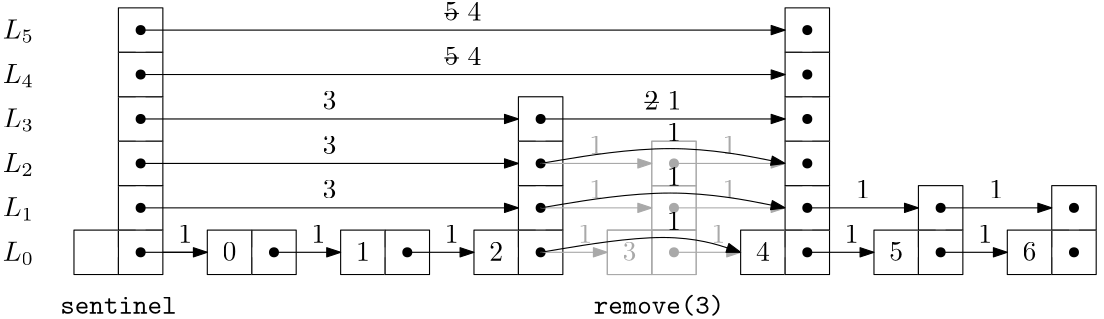 <?xml version="1.0"?>
<!DOCTYPE ipe SYSTEM "ipe.dtd">
<ipe version="70010" creator="Ipe 7.0.10">
<info created="D:20110228150616" modified="D:20110725140040"/>
<preamble>\usepackage{ulem}</preamble>
<ipestyle name="basic">
<symbol name="arrow/arc(spx)">
<path stroke="sym-stroke" fill="sym-stroke" pen="sym-pen">
0 0 m
-1 0.333 l
-1 -0.333 l
h
</path>
</symbol>
<symbol name="arrow/farc(spx)">
<path stroke="sym-stroke" fill="white" pen="sym-pen">
0 0 m
-1 0.333 l
-1 -0.333 l
h
</path>
</symbol>
<symbol name="mark/circle(sx)" transformations="translations">
<path fill="sym-stroke">
0.6 0 0 0.6 0 0 e
0.4 0 0 0.4 0 0 e
</path>
</symbol>
<symbol name="mark/disk(sx)" transformations="translations">
<path fill="sym-stroke">
0.6 0 0 0.6 0 0 e
</path>
</symbol>
<symbol name="mark/fdisk(sfx)" transformations="translations">
<group>
<path fill="sym-stroke" fillrule="eofill">
0.6 0 0 0.6 0 0 e
0.4 0 0 0.4 0 0 e
</path>
<path fill="sym-fill">
0.4 0 0 0.4 0 0 e
</path>
</group>
</symbol>
<symbol name="mark/box(sx)" transformations="translations">
<path fill="sym-stroke" fillrule="eofill">
-0.6 -0.6 m
0.6 -0.6 l
0.6 0.6 l
-0.6 0.6 l
h
-0.4 -0.4 m
0.4 -0.4 l
0.4 0.4 l
-0.4 0.4 l
h
</path>
</symbol>
<symbol name="mark/square(sx)" transformations="translations">
<path fill="sym-stroke">
-0.6 -0.6 m
0.6 -0.6 l
0.6 0.6 l
-0.6 0.6 l
h
</path>
</symbol>
<symbol name="mark/fsquare(sfx)" transformations="translations">
<group>
<path fill="sym-stroke" fillrule="eofill">
-0.6 -0.6 m
0.6 -0.6 l
0.6 0.6 l
-0.6 0.6 l
h
-0.4 -0.4 m
0.4 -0.4 l
0.4 0.4 l
-0.4 0.4 l
h
</path>
<path fill="sym-fill">
-0.4 -0.4 m
0.4 -0.4 l
0.4 0.4 l
-0.4 0.4 l
h
</path>
</group>
</symbol>
<symbol name="mark/cross(sx)" transformations="translations">
<group>
<path fill="sym-stroke">
-0.43 -0.57 m
0.57 0.43 l
0.43 0.57 l
-0.57 -0.43 l
h
</path>
<path fill="sym-stroke">
-0.43 0.57 m
0.57 -0.43 l
0.43 -0.57 l
-0.57 0.43 l
h
</path>
</group>
</symbol>
<symbol name="arrow/fnormal(spx)">
<path stroke="sym-stroke" fill="white" pen="sym-pen">
0 0 m
-1 0.333 l
-1 -0.333 l
h
</path>
</symbol>
<symbol name="arrow/pointed(spx)">
<path stroke="sym-stroke" fill="sym-stroke" pen="sym-pen">
0 0 m
-1 0.333 l
-0.8 0 l
-1 -0.333 l
h
</path>
</symbol>
<symbol name="arrow/fpointed(spx)">
<path stroke="sym-stroke" fill="white" pen="sym-pen">
0 0 m
-1 0.333 l
-0.8 0 l
-1 -0.333 l
h
</path>
</symbol>
<symbol name="arrow/linear(spx)">
<path stroke="sym-stroke" pen="sym-pen">
-1 0.333 m
0 0 l
-1 -0.333 l
</path>
</symbol>
<symbol name="arrow/fdouble(spx)">
<path stroke="sym-stroke" fill="white" pen="sym-pen">
0 0 m
-1 0.333 l
-1 -0.333 l
h
-1 0 m
-2 0.333 l
-2 -0.333 l
h
</path>
</symbol>
<symbol name="arrow/double(spx)">
<path stroke="sym-stroke" fill="sym-stroke" pen="sym-pen">
0 0 m
-1 0.333 l
-1 -0.333 l
h
-1 0 m
-2 0.333 l
-2 -0.333 l
h
</path>
</symbol>
<pen name="heavier" value="0.8"/>
<pen name="fat" value="1.2"/>
<pen name="ultrafat" value="2"/>
<symbolsize name="large" value="5"/>
<symbolsize name="small" value="2"/>
<symbolsize name="tiny" value="1.1"/>
<arrowsize name="large" value="10"/>
<arrowsize name="small" value="5"/>
<arrowsize name="tiny" value="3"/>
<color name="red" value="1 0 0"/>
<color name="green" value="0 1 0"/>
<color name="blue" value="0 0 1"/>
<color name="yellow" value="1 1 0"/>
<color name="orange" value="1 0.647 0"/>
<color name="gold" value="1 0.843 0"/>
<color name="purple" value="0.627 0.125 0.941"/>
<color name="gray" value="0.745"/>
<color name="brown" value="0.647 0.165 0.165"/>
<color name="navy" value="0 0 0.502"/>
<color name="pink" value="1 0.753 0.796"/>
<color name="seagreen" value="0.18 0.545 0.341"/>
<color name="turquoise" value="0.251 0.878 0.816"/>
<color name="violet" value="0.933 0.51 0.933"/>
<color name="darkblue" value="0 0 0.545"/>
<color name="darkcyan" value="0 0.545 0.545"/>
<color name="darkgray" value="0.663"/>
<color name="darkgreen" value="0 0.392 0"/>
<color name="darkmagenta" value="0.545 0 0.545"/>
<color name="darkorange" value="1 0.549 0"/>
<color name="darkred" value="0.545 0 0"/>
<color name="lightblue" value="0.678 0.847 0.902"/>
<color name="lightcyan" value="0.878 1 1"/>
<color name="lightgray" value="0.827"/>
<color name="lightgreen" value="0.565 0.933 0.565"/>
<color name="lightyellow" value="1 1 0.878"/>
<dashstyle name="dashed" value="[4] 0"/>
<dashstyle name="dotted" value="[1 3] 0"/>
<dashstyle name="dash dotted" value="[4 2 1 2] 0"/>
<dashstyle name="dash dot dotted" value="[4 2 1 2 1 2] 0"/>
<textsize name="large" value="\large"/>
<textsize name="small" value="\small"/>
<textsize name="tiny" value="\tiny"/>
<textsize name="Large" value="\Large"/>
<textsize name="LARGE" value="\LARGE"/>
<textsize name="huge" value="\huge"/>
<textsize name="Huge" value="\Huge"/>
<textsize name="footnote" value="\footnotesize"/>
<textstyle name="center" begin="\begin{center}" end="\end{center}"/>
<textstyle name="itemize" begin="\begin{itemize}" end="\end{itemize}"/>
<textstyle name="item" begin="\begin{itemize}\item{}" end="\end{itemize}"/>
<gridsize name="4 pts" value="4"/>
<gridsize name="8 pts (~3 mm)" value="8"/>
<gridsize name="16 pts (~6 mm)" value="16"/>
<gridsize name="32 pts (~12 mm)" value="32"/>
<gridsize name="10 pts (~3.5 mm)" value="10"/>
<gridsize name="20 pts (~7 mm)" value="20"/>
<gridsize name="14 pts (~5 mm)" value="14"/>
<gridsize name="28 pts (~10 mm)" value="28"/>
<gridsize name="56 pts (~20 mm)" value="56"/>
<anglesize name="90 deg" value="90"/>
<anglesize name="60 deg" value="60"/>
<anglesize name="45 deg" value="45"/>
<anglesize name="30 deg" value="30"/>
<anglesize name="22.5 deg" value="22.5"/>
<tiling name="falling" angle="-60" step="4" width="1"/>
<tiling name="rising" angle="30" step="4" width="1"/>
</ipestyle>
<page>
<layer name="alpha"/>
<view layers="alpha" active="alpha"/>
<text layer="alpha" matrix="1 0 0 1 30.0234 -61.802" transformations="translations" pos="105.977 306.738" stroke="black" type="label" halign="center" valign="baseline">0</text>
<group matrix="1 0 0 1 32 -64">
<path stroke="white">
96 320 m
96 304 l
112 304 l
112 320 l
h
</path>
<use matrix="1 0 0 1 -8 0" name="mark/disk(sx)" pos="112 320" size="normal" stroke="white"/>
<use matrix="1 0 0 1 0 8" name="mark/disk(sx)" pos="112 304" size="normal" stroke="white"/>
<use matrix="1 0 0 1 0 -8" name="mark/disk(sx)" pos="96 320" size="normal" stroke="white"/>
<use matrix="1 0 0 1 8 0" name="mark/disk(sx)" pos="96 304" size="normal" stroke="white"/>
<path stroke="black">
96 320 m
96 304 l
112 304 l
112 320 l
h
</path>
</group>
<group matrix="1 0 0 1 -32 -144">
<group matrix="1 0 0 1 80 0">
<group matrix="1 0 0 1 0 80">
<path stroke="white">
96 320 m
96 304 l
112 304 l
112 320 l
h
</path>
<use matrix="1 0 0 1 -8 0" name="mark/disk(sx)" pos="112 320" size="normal" stroke="white"/>
<use matrix="1 0 0 1 0 8" name="mark/disk(sx)" pos="112 304" size="normal" stroke="white"/>
<use matrix="1 0 0 1 0 -8" name="mark/disk(sx)" pos="96 320" size="normal" stroke="white"/>
<use matrix="1 0 0 1 8 0" name="mark/disk(sx)" pos="96 304" size="normal" stroke="white"/>
<path stroke="black">
96 320 m
96 304 l
112 304 l
112 320 l
h
</path>
</group>
<use matrix="1 0 0 1 8 0" name="mark/disk(sx)" pos="96 392" size="normal" stroke="black"/>
</group>
</group>
<text matrix="1 0 0 1 78.0234 -61.802" transformations="translations" pos="105.977 306.738" stroke="black" type="label" halign="center" valign="baseline">1</text>
<group matrix="1 0 0 1 80 -64">
<path stroke="white">
96 320 m
96 304 l
112 304 l
112 320 l
h
</path>
<use matrix="1 0 0 1 -8 0" name="mark/disk(sx)" pos="112 320" size="normal" stroke="white"/>
<use matrix="1 0 0 1 0 8" name="mark/disk(sx)" pos="112 304" size="normal" stroke="white"/>
<use matrix="1 0 0 1 0 -8" name="mark/disk(sx)" pos="96 320" size="normal" stroke="white"/>
<use matrix="1 0 0 1 8 0" name="mark/disk(sx)" pos="96 304" size="normal" stroke="white"/>
<path stroke="black">
96 320 m
96 304 l
112 304 l
112 320 l
h
</path>
</group>
<group matrix="1 0 0 1 16 -144">
<group matrix="1 0 0 1 80 0">
<group matrix="1 0 0 1 0 80">
<path stroke="white">
96 320 m
96 304 l
112 304 l
112 320 l
h
</path>
<use matrix="1 0 0 1 -8 0" name="mark/disk(sx)" pos="112 320" size="normal" stroke="white"/>
<use matrix="1 0 0 1 0 8" name="mark/disk(sx)" pos="112 304" size="normal" stroke="white"/>
<use matrix="1 0 0 1 0 -8" name="mark/disk(sx)" pos="96 320" size="normal" stroke="white"/>
<use matrix="1 0 0 1 8 0" name="mark/disk(sx)" pos="96 304" size="normal" stroke="white"/>
<path stroke="black">
96 320 m
96 304 l
112 304 l
112 320 l
h
</path>
</group>
<use matrix="1 0 0 1 8 0" name="mark/disk(sx)" pos="96 392" size="normal" stroke="black"/>
</group>
</group>
<text matrix="1 0 0 1 126.023 -61.802" transformations="translations" pos="105.977 306.738" stroke="black" type="label" halign="center" valign="baseline">2</text>
<group matrix="1 0 0 1 128 -64">
<path stroke="white">
96 320 m
96 304 l
112 304 l
112 320 l
h
</path>
<use matrix="1 0 0 1 -8 0" name="mark/disk(sx)" pos="112 320" size="normal" stroke="white"/>
<use matrix="1 0 0 1 0 8" name="mark/disk(sx)" pos="112 304" size="normal" stroke="white"/>
<use matrix="1 0 0 1 0 -8" name="mark/disk(sx)" pos="96 320" size="normal" stroke="white"/>
<use matrix="1 0 0 1 8 0" name="mark/disk(sx)" pos="96 304" size="normal" stroke="white"/>
<path stroke="black">
96 320 m
96 304 l
112 304 l
112 320 l
h
</path>
</group>
<group matrix="1 0 0 1 64 -144">
<group matrix="1 0 0 1 80 0">
<group matrix="1 0 0 1 0 80">
<path stroke="white">
96 320 m
96 304 l
112 304 l
112 320 l
h
</path>
<use matrix="1 0 0 1 -8 0" name="mark/disk(sx)" pos="112 320" size="normal" stroke="white"/>
<use matrix="1 0 0 1 0 8" name="mark/disk(sx)" pos="112 304" size="normal" stroke="white"/>
<use matrix="1 0 0 1 0 -8" name="mark/disk(sx)" pos="96 320" size="normal" stroke="white"/>
<use matrix="1 0 0 1 8 0" name="mark/disk(sx)" pos="96 304" size="normal" stroke="white"/>
<path stroke="black">
96 320 m
96 304 l
112 304 l
112 320 l
h
</path>
</group>
<use matrix="1 0 0 1 8 0" name="mark/disk(sx)" pos="96 392" size="normal" stroke="black"/>
</group>
</group>
<path matrix="1 0 0 1 -16 160" stroke="black" arrow="normal/small">
168 88 m
192 88 l
</path>
<path matrix="1 0 0 1 -16 160" stroke="black" arrow="normal/small">
216 88 m
240 88 l
</path>
<text matrix="1 0 0 1 222.023 -61.802" transformations="translations" pos="105.977 306.738" stroke="black" type="label" halign="center" valign="baseline">4</text>
<group matrix="1 0 0 1 224 -64">
<path stroke="white">
96 320 m
96 304 l
112 304 l
112 320 l
h
</path>
<use matrix="1 0 0 1 -8 0" name="mark/disk(sx)" pos="112 320" size="normal" stroke="white"/>
<use matrix="1 0 0 1 0 8" name="mark/disk(sx)" pos="112 304" size="normal" stroke="white"/>
<use matrix="1 0 0 1 0 -8" name="mark/disk(sx)" pos="96 320" size="normal" stroke="white"/>
<use matrix="1 0 0 1 8 0" name="mark/disk(sx)" pos="96 304" size="normal" stroke="white"/>
<path stroke="black">
96 320 m
96 304 l
112 304 l
112 320 l
h
</path>
</group>
<group matrix="1 0 0 1 160 -144">
<group matrix="1 0 0 1 80 0">
<group matrix="1 0 0 1 0 80">
<path stroke="white">
96 320 m
96 304 l
112 304 l
112 320 l
h
</path>
<use matrix="1 0 0 1 -8 0" name="mark/disk(sx)" pos="112 320" size="normal" stroke="white"/>
<use matrix="1 0 0 1 0 8" name="mark/disk(sx)" pos="112 304" size="normal" stroke="white"/>
<use matrix="1 0 0 1 0 -8" name="mark/disk(sx)" pos="96 320" size="normal" stroke="white"/>
<use matrix="1 0 0 1 8 0" name="mark/disk(sx)" pos="96 304" size="normal" stroke="white"/>
<path stroke="black">
96 320 m
96 304 l
112 304 l
112 320 l
h
</path>
</group>
<use matrix="1 0 0 1 8 0" name="mark/disk(sx)" pos="96 392" size="normal" stroke="black"/>
</group>
</group>
<path matrix="1 0 0 1 80 160" stroke="darkgray" arrow="normal/small">
216 88 m
240 88 l
</path>
<text matrix="1 0 0 1 270.023 -61.802" transformations="translations" pos="105.977 306.738" stroke="black" type="label" halign="center" valign="baseline">5</text>
<group matrix="1 0 0 1 272 -64">
<path stroke="white">
96 320 m
96 304 l
112 304 l
112 320 l
h
</path>
<use matrix="1 0 0 1 -8 0" name="mark/disk(sx)" pos="112 320" size="normal" stroke="white"/>
<use matrix="1 0 0 1 0 8" name="mark/disk(sx)" pos="112 304" size="normal" stroke="white"/>
<use matrix="1 0 0 1 0 -8" name="mark/disk(sx)" pos="96 320" size="normal" stroke="white"/>
<use matrix="1 0 0 1 8 0" name="mark/disk(sx)" pos="96 304" size="normal" stroke="white"/>
<path stroke="black">
96 320 m
96 304 l
112 304 l
112 320 l
h
</path>
</group>
<group matrix="1 0 0 1 208 -144">
<group matrix="1 0 0 1 80 0">
<group matrix="1 0 0 1 0 80">
<path stroke="white">
96 320 m
96 304 l
112 304 l
112 320 l
h
</path>
<use matrix="1 0 0 1 -8 0" name="mark/disk(sx)" pos="112 320" size="normal" stroke="white"/>
<use matrix="1 0 0 1 0 8" name="mark/disk(sx)" pos="112 304" size="normal" stroke="white"/>
<use matrix="1 0 0 1 0 -8" name="mark/disk(sx)" pos="96 320" size="normal" stroke="white"/>
<use matrix="1 0 0 1 8 0" name="mark/disk(sx)" pos="96 304" size="normal" stroke="white"/>
<path stroke="black">
96 320 m
96 304 l
112 304 l
112 320 l
h
</path>
</group>
<use matrix="1 0 0 1 8 0" name="mark/disk(sx)" pos="96 392" size="normal" stroke="black"/>
</group>
</group>
<path matrix="1 0 0 1 128 160" stroke="black" arrow="normal/small">
216 88 m
240 88 l
</path>
<text matrix="1 0 0 1 318.023 -61.802" transformations="translations" pos="105.977 306.738" stroke="black" type="label" halign="center" valign="baseline">6</text>
<group matrix="1 0 0 1 320 -64">
<path stroke="white">
96 320 m
96 304 l
112 304 l
112 320 l
h
</path>
<use matrix="1 0 0 1 -8 0" name="mark/disk(sx)" pos="112 320" size="normal" stroke="white"/>
<use matrix="1 0 0 1 0 8" name="mark/disk(sx)" pos="112 304" size="normal" stroke="white"/>
<use matrix="1 0 0 1 0 -8" name="mark/disk(sx)" pos="96 320" size="normal" stroke="white"/>
<use matrix="1 0 0 1 8 0" name="mark/disk(sx)" pos="96 304" size="normal" stroke="white"/>
<path stroke="black">
96 320 m
96 304 l
112 304 l
112 320 l
h
</path>
</group>
<group matrix="1 0 0 1 256 -144">
<group matrix="1 0 0 1 80 0">
<group matrix="1 0 0 1 0 80">
<path stroke="white">
96 320 m
96 304 l
112 304 l
112 320 l
h
</path>
<use matrix="1 0 0 1 -8 0" name="mark/disk(sx)" pos="112 320" size="normal" stroke="white"/>
<use matrix="1 0 0 1 0 8" name="mark/disk(sx)" pos="112 304" size="normal" stroke="white"/>
<use matrix="1 0 0 1 0 -8" name="mark/disk(sx)" pos="96 320" size="normal" stroke="white"/>
<use matrix="1 0 0 1 8 0" name="mark/disk(sx)" pos="96 304" size="normal" stroke="white"/>
<path stroke="black">
96 320 m
96 304 l
112 304 l
112 320 l
h
</path>
</group>
<use matrix="1 0 0 1 8 0" name="mark/disk(sx)" pos="96 392" size="normal" stroke="black"/>
</group>
</group>
<path matrix="1 0 0 1 176 160" stroke="black" arrow="normal/small">
216 88 m
240 88 l
</path>
<group matrix="1 0 0 1 64 -128">
<group matrix="1 0 0 1 80 0">
<group matrix="1 0 0 1 0 80">
<path stroke="white">
96 320 m
96 304 l
112 304 l
112 320 l
h
</path>
<use matrix="1 0 0 1 -8 0" name="mark/disk(sx)" pos="112 320" size="normal" stroke="white"/>
<use matrix="1 0 0 1 0 8" name="mark/disk(sx)" pos="112 304" size="normal" stroke="white"/>
<use matrix="1 0 0 1 0 -8" name="mark/disk(sx)" pos="96 320" size="normal" stroke="white"/>
<use matrix="1 0 0 1 8 0" name="mark/disk(sx)" pos="96 304" size="normal" stroke="white"/>
<path stroke="black">
96 320 m
96 304 l
112 304 l
112 320 l
h
</path>
</group>
<use matrix="1 0 0 1 8 0" name="mark/disk(sx)" pos="96 392" size="normal" stroke="black"/>
</group>
</group>
<group matrix="1 0 0 1 64 -112">
<group matrix="1 0 0 1 80 0">
<group matrix="1 0 0 1 0 80">
<path stroke="white">
96 320 m
96 304 l
112 304 l
112 320 l
h
</path>
<use matrix="1 0 0 1 -8 0" name="mark/disk(sx)" pos="112 320" size="normal" stroke="white"/>
<use matrix="1 0 0 1 0 8" name="mark/disk(sx)" pos="112 304" size="normal" stroke="white"/>
<use matrix="1 0 0 1 0 -8" name="mark/disk(sx)" pos="96 320" size="normal" stroke="white"/>
<use matrix="1 0 0 1 8 0" name="mark/disk(sx)" pos="96 304" size="normal" stroke="white"/>
<path stroke="black">
96 320 m
96 304 l
112 304 l
112 320 l
h
</path>
</group>
<use matrix="1 0 0 1 8 0" name="mark/disk(sx)" pos="96 392" size="normal" stroke="black"/>
</group>
</group>
<group matrix="1 0 0 1 64 -96">
<group matrix="1 0 0 1 80 0">
<group matrix="1 0 0 1 0 80">
<path stroke="white">
96 320 m
96 304 l
112 304 l
112 320 l
h
</path>
<use matrix="1 0 0 1 -8 0" name="mark/disk(sx)" pos="112 320" size="normal" stroke="white"/>
<use matrix="1 0 0 1 0 8" name="mark/disk(sx)" pos="112 304" size="normal" stroke="white"/>
<use matrix="1 0 0 1 0 -8" name="mark/disk(sx)" pos="96 320" size="normal" stroke="white"/>
<use matrix="1 0 0 1 8 0" name="mark/disk(sx)" pos="96 304" size="normal" stroke="white"/>
<path stroke="black">
96 320 m
96 304 l
112 304 l
112 320 l
h
</path>
</group>
<use matrix="1 0 0 1 8 0" name="mark/disk(sx)" pos="96 392" size="normal" stroke="black"/>
</group>
</group>
<group matrix="1 0 0 1 160 -128">
<group matrix="1 0 0 1 80 0">
<group matrix="1 0 0 1 0 80">
<path stroke="white">
96 320 m
96 304 l
112 304 l
112 320 l
h
</path>
<use matrix="1 0 0 1 -8 0" name="mark/disk(sx)" pos="112 320" size="normal" stroke="white"/>
<use matrix="1 0 0 1 0 8" name="mark/disk(sx)" pos="112 304" size="normal" stroke="white"/>
<use matrix="1 0 0 1 0 -8" name="mark/disk(sx)" pos="96 320" size="normal" stroke="white"/>
<use matrix="1 0 0 1 8 0" name="mark/disk(sx)" pos="96 304" size="normal" stroke="white"/>
<path stroke="black">
96 320 m
96 304 l
112 304 l
112 320 l
h
</path>
</group>
<use matrix="1 0 0 1 8 0" name="mark/disk(sx)" pos="96 392" size="normal" stroke="black"/>
</group>
</group>
<group matrix="1 0 0 1 160 -112">
<group matrix="1 0 0 1 80 0">
<group matrix="1 0 0 1 0 80">
<path stroke="white">
96 320 m
96 304 l
112 304 l
112 320 l
h
</path>
<use matrix="1 0 0 1 -8 0" name="mark/disk(sx)" pos="112 320" size="normal" stroke="white"/>
<use matrix="1 0 0 1 0 8" name="mark/disk(sx)" pos="112 304" size="normal" stroke="white"/>
<use matrix="1 0 0 1 0 -8" name="mark/disk(sx)" pos="96 320" size="normal" stroke="white"/>
<use matrix="1 0 0 1 8 0" name="mark/disk(sx)" pos="96 304" size="normal" stroke="white"/>
<path stroke="black">
96 320 m
96 304 l
112 304 l
112 320 l
h
</path>
</group>
<use matrix="1 0 0 1 8 0" name="mark/disk(sx)" pos="96 392" size="normal" stroke="black"/>
</group>
</group>
<group matrix="1 0 0 1 160 -96">
<group matrix="1 0 0 1 80 0">
<group matrix="1 0 0 1 0 80">
<path stroke="white">
96 320 m
96 304 l
112 304 l
112 320 l
h
</path>
<use matrix="1 0 0 1 -8 0" name="mark/disk(sx)" pos="112 320" size="normal" stroke="white"/>
<use matrix="1 0 0 1 0 8" name="mark/disk(sx)" pos="112 304" size="normal" stroke="white"/>
<use matrix="1 0 0 1 0 -8" name="mark/disk(sx)" pos="96 320" size="normal" stroke="white"/>
<use matrix="1 0 0 1 8 0" name="mark/disk(sx)" pos="96 304" size="normal" stroke="white"/>
<path stroke="black">
96 320 m
96 304 l
112 304 l
112 320 l
h
</path>
</group>
<use matrix="1 0 0 1 8 0" name="mark/disk(sx)" pos="96 392" size="normal" stroke="black"/>
</group>
</group>
<group matrix="1 0 0 1 160 -80">
<group matrix="1 0 0 1 80 0">
<group matrix="1 0 0 1 0 80">
<path stroke="white">
96 320 m
96 304 l
112 304 l
112 320 l
h
</path>
<use matrix="1 0 0 1 -8 0" name="mark/disk(sx)" pos="112 320" size="normal" stroke="white"/>
<use matrix="1 0 0 1 0 8" name="mark/disk(sx)" pos="112 304" size="normal" stroke="white"/>
<use matrix="1 0 0 1 0 -8" name="mark/disk(sx)" pos="96 320" size="normal" stroke="white"/>
<use matrix="1 0 0 1 8 0" name="mark/disk(sx)" pos="96 304" size="normal" stroke="white"/>
<path stroke="black">
96 320 m
96 304 l
112 304 l
112 320 l
h
</path>
</group>
<use matrix="1 0 0 1 8 0" name="mark/disk(sx)" pos="96 392" size="normal" stroke="black"/>
</group>
</group>
<group matrix="1 0 0 1 160 -64">
<group matrix="1 0 0 1 80 0">
<group matrix="1 0 0 1 0 80">
<path stroke="white">
96 320 m
96 304 l
112 304 l
112 320 l
h
</path>
<use matrix="1 0 0 1 -8 0" name="mark/disk(sx)" pos="112 320" size="normal" stroke="white"/>
<use matrix="1 0 0 1 0 8" name="mark/disk(sx)" pos="112 304" size="normal" stroke="white"/>
<use matrix="1 0 0 1 0 -8" name="mark/disk(sx)" pos="96 320" size="normal" stroke="white"/>
<use matrix="1 0 0 1 8 0" name="mark/disk(sx)" pos="96 304" size="normal" stroke="white"/>
<path stroke="black">
96 320 m
96 304 l
112 304 l
112 320 l
h
</path>
</group>
<use matrix="1 0 0 1 8 0" name="mark/disk(sx)" pos="96 392" size="normal" stroke="black"/>
</group>
</group>
<group matrix="1 0 0 1 208 -128">
<group matrix="1 0 0 1 80 0">
<group matrix="1 0 0 1 0 80">
<path stroke="white">
96 320 m
96 304 l
112 304 l
112 320 l
h
</path>
<use matrix="1 0 0 1 -8 0" name="mark/disk(sx)" pos="112 320" size="normal" stroke="white"/>
<use matrix="1 0 0 1 0 8" name="mark/disk(sx)" pos="112 304" size="normal" stroke="white"/>
<use matrix="1 0 0 1 0 -8" name="mark/disk(sx)" pos="96 320" size="normal" stroke="white"/>
<use matrix="1 0 0 1 8 0" name="mark/disk(sx)" pos="96 304" size="normal" stroke="white"/>
<path stroke="black">
96 320 m
96 304 l
112 304 l
112 320 l
h
</path>
</group>
<use matrix="1 0 0 1 8 0" name="mark/disk(sx)" pos="96 392" size="normal" stroke="black"/>
</group>
</group>
<group matrix="1 0 0 1 256 -128">
<group matrix="1 0 0 1 80 0">
<group matrix="1 0 0 1 0 80">
<path stroke="white">
96 320 m
96 304 l
112 304 l
112 320 l
h
</path>
<use matrix="1 0 0 1 -8 0" name="mark/disk(sx)" pos="112 320" size="normal" stroke="white"/>
<use matrix="1 0 0 1 0 8" name="mark/disk(sx)" pos="112 304" size="normal" stroke="white"/>
<use matrix="1 0 0 1 0 -8" name="mark/disk(sx)" pos="96 320" size="normal" stroke="white"/>
<use matrix="1 0 0 1 8 0" name="mark/disk(sx)" pos="96 304" size="normal" stroke="white"/>
<path stroke="black">
96 320 m
96 304 l
112 304 l
112 320 l
h
</path>
</group>
<use matrix="1 0 0 1 8 0" name="mark/disk(sx)" pos="96 392" size="normal" stroke="black"/>
</group>
</group>
<group matrix="1 0 0 1 -16 -64">
<path stroke="white">
96 320 m
96 304 l
112 304 l
112 320 l
h
</path>
<use matrix="1 0 0 1 -8 0" name="mark/disk(sx)" pos="112 320" size="normal" stroke="white"/>
<use matrix="1 0 0 1 0 8" name="mark/disk(sx)" pos="112 304" size="normal" stroke="white"/>
<use matrix="1 0 0 1 0 -8" name="mark/disk(sx)" pos="96 320" size="normal" stroke="white"/>
<use matrix="1 0 0 1 8 0" name="mark/disk(sx)" pos="96 304" size="normal" stroke="white"/>
<path stroke="black">
96 320 m
96 304 l
112 304 l
112 320 l
h
</path>
</group>
<group matrix="1 0 0 1 -80 -144">
<group matrix="1 0 0 1 80 0">
<group matrix="1 0 0 1 0 80">
<path stroke="white">
96 320 m
96 304 l
112 304 l
112 320 l
h
</path>
<use matrix="1 0 0 1 -8 0" name="mark/disk(sx)" pos="112 320" size="normal" stroke="white"/>
<use matrix="1 0 0 1 0 8" name="mark/disk(sx)" pos="112 304" size="normal" stroke="white"/>
<use matrix="1 0 0 1 0 -8" name="mark/disk(sx)" pos="96 320" size="normal" stroke="white"/>
<use matrix="1 0 0 1 8 0" name="mark/disk(sx)" pos="96 304" size="normal" stroke="white"/>
<path stroke="black">
96 320 m
96 304 l
112 304 l
112 320 l
h
</path>
</group>
<use matrix="1 0 0 1 8 0" name="mark/disk(sx)" pos="96 392" size="normal" stroke="black"/>
</group>
</group>
<path matrix="1 0 0 1 -112 160" stroke="black" arrow="normal/small">
216 88 m
240 88 l
</path>
<group matrix="1 0 0 1 -80 -128">
<group matrix="1 0 0 1 80 0">
<group matrix="1 0 0 1 0 80">
<path stroke="white">
96 320 m
96 304 l
112 304 l
112 320 l
h
</path>
<use matrix="1 0 0 1 -8 0" name="mark/disk(sx)" pos="112 320" size="normal" stroke="white"/>
<use matrix="1 0 0 1 0 8" name="mark/disk(sx)" pos="112 304" size="normal" stroke="white"/>
<use matrix="1 0 0 1 0 -8" name="mark/disk(sx)" pos="96 320" size="normal" stroke="white"/>
<use matrix="1 0 0 1 8 0" name="mark/disk(sx)" pos="96 304" size="normal" stroke="white"/>
<path stroke="black">
96 320 m
96 304 l
112 304 l
112 320 l
h
</path>
</group>
<use matrix="1 0 0 1 8 0" name="mark/disk(sx)" pos="96 392" size="normal" stroke="black"/>
</group>
</group>
<group matrix="1 0 0 1 -80 -112">
<group matrix="1 0 0 1 80 0">
<group matrix="1 0 0 1 0 80">
<path stroke="white">
96 320 m
96 304 l
112 304 l
112 320 l
h
</path>
<use matrix="1 0 0 1 -8 0" name="mark/disk(sx)" pos="112 320" size="normal" stroke="white"/>
<use matrix="1 0 0 1 0 8" name="mark/disk(sx)" pos="112 304" size="normal" stroke="white"/>
<use matrix="1 0 0 1 0 -8" name="mark/disk(sx)" pos="96 320" size="normal" stroke="white"/>
<use matrix="1 0 0 1 8 0" name="mark/disk(sx)" pos="96 304" size="normal" stroke="white"/>
<path stroke="black">
96 320 m
96 304 l
112 304 l
112 320 l
h
</path>
</group>
<use matrix="1 0 0 1 8 0" name="mark/disk(sx)" pos="96 392" size="normal" stroke="black"/>
</group>
</group>
<group matrix="1 0 0 1 -80 -96">
<group matrix="1 0 0 1 80 0">
<group matrix="1 0 0 1 0 80">
<path stroke="white">
96 320 m
96 304 l
112 304 l
112 320 l
h
</path>
<use matrix="1 0 0 1 -8 0" name="mark/disk(sx)" pos="112 320" size="normal" stroke="white"/>
<use matrix="1 0 0 1 0 8" name="mark/disk(sx)" pos="112 304" size="normal" stroke="white"/>
<use matrix="1 0 0 1 0 -8" name="mark/disk(sx)" pos="96 320" size="normal" stroke="white"/>
<use matrix="1 0 0 1 8 0" name="mark/disk(sx)" pos="96 304" size="normal" stroke="white"/>
<path stroke="black">
96 320 m
96 304 l
112 304 l
112 320 l
h
</path>
</group>
<use matrix="1 0 0 1 8 0" name="mark/disk(sx)" pos="96 392" size="normal" stroke="black"/>
</group>
</group>
<group matrix="1 0 0 1 -80 -80">
<group matrix="1 0 0 1 80 0">
<group matrix="1 0 0 1 0 80">
<path stroke="white">
96 320 m
96 304 l
112 304 l
112 320 l
h
</path>
<use matrix="1 0 0 1 -8 0" name="mark/disk(sx)" pos="112 320" size="normal" stroke="white"/>
<use matrix="1 0 0 1 0 8" name="mark/disk(sx)" pos="112 304" size="normal" stroke="white"/>
<use matrix="1 0 0 1 0 -8" name="mark/disk(sx)" pos="96 320" size="normal" stroke="white"/>
<use matrix="1 0 0 1 8 0" name="mark/disk(sx)" pos="96 304" size="normal" stroke="white"/>
<path stroke="black">
96 320 m
96 304 l
112 304 l
112 320 l
h
</path>
</group>
<use matrix="1 0 0 1 8 0" name="mark/disk(sx)" pos="96 392" size="normal" stroke="black"/>
</group>
</group>
<group matrix="1 0 0 1 -80 -64">
<group matrix="1 0 0 1 80 0">
<group matrix="1 0 0 1 0 80">
<path stroke="white">
96 320 m
96 304 l
112 304 l
112 320 l
h
</path>
<use matrix="1 0 0 1 -8 0" name="mark/disk(sx)" pos="112 320" size="normal" stroke="white"/>
<use matrix="1 0 0 1 0 8" name="mark/disk(sx)" pos="112 304" size="normal" stroke="white"/>
<use matrix="1 0 0 1 0 -8" name="mark/disk(sx)" pos="96 320" size="normal" stroke="white"/>
<use matrix="1 0 0 1 8 0" name="mark/disk(sx)" pos="96 304" size="normal" stroke="white"/>
<path stroke="black">
96 320 m
96 304 l
112 304 l
112 320 l
h
</path>
</group>
<use matrix="1 0 0 1 8 0" name="mark/disk(sx)" pos="96 392" size="normal" stroke="black"/>
</group>
</group>
<path stroke="black" arrow="normal/small">
104 328 m
336 328 l
</path>
<path stroke="black" arrow="normal/small">
104 296 m
240 296 l
</path>
<path stroke="black" arrow="normal/small">
248 296 m
336 296 l
</path>
<path stroke="black" arrow="normal/small">
104 280 m
240 280 l
</path>
<path stroke="black" arrow="normal/small">
104 264 m
240 264 l
</path>
<path stroke="black" arrow="normal/small">
344 264 m
384 264 l
</path>
<path stroke="black" arrow="normal/small">
392 264 m
432 264 l
</path>
<text matrix="1 0 0 1 -4.65026 0" transformations="translations" pos="79.7288 225.876" stroke="black" type="label" valign="baseline">\texttt{sentinel}</text>
<text matrix="1 0 0 1 0 0.0422218" transformations="translations" pos="54.3711 244.894" stroke="black" type="label" valign="baseline">$L_0$</text>
<text matrix="1 0 0 1 0 16.0422" transformations="translations" pos="54.3711 244.894" stroke="black" type="label" valign="baseline">$L_1$</text>
<text matrix="1 0 0 1 0 32.0422" transformations="translations" pos="54.3711 244.894" stroke="black" type="label" valign="baseline">$L_2$</text>
<text matrix="1 0 0 1 0 48.0422" transformations="translations" pos="54.3711 244.894" stroke="black" type="label" valign="baseline">$L_3$</text>
<text matrix="1 0 0 1 0 64.0422" transformations="translations" pos="54.3711 244.894" stroke="black" type="label" valign="baseline">$L_4$</text>
<text matrix="1 0 0 1 0 80.0422" transformations="translations" pos="54.3711 244.894" stroke="black" type="label" valign="baseline">$L_5$</text>
<text matrix="1 0 0 1 -1.50632 -126.393" transformations="translations" pos="121.506 377.804" stroke="black" type="label" halign="center" valign="baseline">$1$</text>
<path stroke="black">
112 248 m
128 248 l
</path>
<text matrix="1 0 0 1 46.4937 -126.393" transformations="translations" pos="121.506 377.804" stroke="black" type="label" halign="center" valign="baseline">$1$</text>
<text matrix="1 0 0 1 94.4937 -126.393" transformations="translations" pos="121.506 377.804" stroke="black" type="label" halign="center" valign="baseline">$1$</text>
<text matrix="1 0 0 1 238.494 -126.393" transformations="translations" pos="121.506 377.804" stroke="black" type="label" halign="center" valign="baseline">$1$</text>
<text matrix="1 0 0 1 286.494 -126.393" transformations="translations" pos="121.506 377.804" stroke="black" type="label" halign="center" valign="baseline">$1$</text>
<text matrix="1 0 0 1 50.494 -110.393" transformations="translations" pos="121.506 377.804" stroke="black" type="label" halign="center" valign="baseline">$3$</text>
<text matrix="1 0 0 1 242.494 -110.393" transformations="translations" pos="121.506 377.804" stroke="black" type="label" halign="center" valign="baseline">$1$</text>
<text matrix="1 0 0 1 290.494 -110.393" transformations="translations" pos="121.506 377.804" stroke="black" type="label" halign="center" valign="baseline">$1$</text>
<text matrix="1 0 0 1 50.494 -94.393" transformations="translations" pos="121.506 377.804" stroke="black" type="label" halign="center" valign="baseline">$3$</text>
<text matrix="1 0 0 1 50.494 -78.393" transformations="translations" pos="121.506 377.804" stroke="black" type="label" halign="center" valign="baseline">$3$</text>
<text matrix="1 0 0 1 170.494 -78.393" transformations="translations" pos="121.506 377.804" stroke="black" type="label" halign="center" valign="baseline">\sout{2} 1</text>
<text matrix="1 0 0 1 98.494 -62.393" transformations="translations" pos="121.506 377.804" stroke="black" type="label" halign="center" valign="baseline">\sout{5} 4</text>
<text matrix="1 0 0 1 98.494 -46.393" transformations="translations" pos="121.506 377.804" stroke="black" type="label" halign="center" valign="baseline">\sout{5} 4</text>
<text matrix="1 0 0 1 187.35 0" transformations="translations" pos="79.7288 225.876" stroke="black" type="label" valign="baseline">\texttt{remove(3)}</text>
<text matrix="1 0 0 1 174.023 -61.802" transformations="translations" pos="105.977 306.738" stroke="darkgray" type="label" halign="center" valign="baseline">3</text>
<path matrix="1 0 0 1 -16 160" stroke="darkgray" arrow="normal/small">
264 88 m
288 88 l
</path>
<path stroke="darkgray" arrow="normal/small">
248 280 m
288 280 l
</path>
<path stroke="darkgray" arrow="normal/small">
296 280 m
336 280 l
</path>
<path stroke="darkgray" arrow="normal/small">
248 264 m
288 264 l
</path>
<path stroke="darkgray" arrow="normal/small">
296 264 m
336 264 l
</path>
<text matrix="1 0 0 1 142.494 -126.393" transformations="translations" pos="121.506 377.804" stroke="darkgray" type="label" halign="center" valign="baseline">$1$</text>
<text matrix="1 0 0 1 190.494 -126.393" transformations="translations" pos="121.506 377.804" stroke="darkgray" type="label" halign="center" valign="baseline">$1$</text>
<text matrix="1 0 0 1 146.494 -110.393" transformations="translations" pos="121.506 377.804" stroke="darkgray" type="label" halign="center" valign="baseline">$1$</text>
<text matrix="1 0 0 1 194.494 -110.393" transformations="translations" pos="121.506 377.804" stroke="darkgray" type="label" halign="center" valign="baseline">$1$</text>
<text matrix="1 0 0 1 194.494 -94.393" transformations="translations" pos="121.506 377.804" stroke="darkgray" type="label" halign="center" valign="baseline">$1$</text>
<text matrix="1 0 0 1 146.494 -94.393" transformations="translations" pos="121.506 377.804" stroke="darkgray" type="label" halign="center" valign="baseline">$1$</text>
<path matrix="1 0 0 1 176 -64" stroke="darkgray">
96 320 m
96 304 l
112 304 l
112 320 l
h
</path>
<path matrix="1 0 0 1 176 -64" stroke="darkgray">
96 320 m
96 304 l
112 304 l
112 320 l
h
</path>
<use matrix="1 0 0 1 200 -144" name="mark/disk(sx)" pos="96 392" size="normal" stroke="darkgray"/>
<use matrix="1 0 0 1 200 -128" name="mark/disk(sx)" pos="96 392" size="normal" stroke="darkgray"/>
<use matrix="1 0 0 1 200 -112" name="mark/disk(sx)" pos="96 392" size="normal" stroke="darkgray"/>
<path matrix="1 0 0 1 192 -32" stroke="darkgray">
96 320 m
96 304 l
112 304 l
112 320 l
h
</path>
<path matrix="1 0 0 1 192 -32" stroke="darkgray">
96 320 m
96 304 l
112 304 l
112 320 l
h
</path>
<path matrix="1 0 0 1 192 -48" stroke="darkgray">
96 320 m
96 304 l
112 304 l
112 320 l
h
</path>
<path matrix="1 0 0 1 192 -48" stroke="darkgray">
96 320 m
96 304 l
112 304 l
112 320 l
h
</path>
<path matrix="1 0 0 1 192 -64" stroke="darkgray">
96 320 m
96 304 l
112 304 l
112 320 l
h
</path>
<path matrix="1 0 0 1 192 -64" stroke="darkgray">
96 320 m
96 304 l
112 304 l
112 320 l
h
</path>
<path stroke="black" arrow="normal/small">
248 248 m
296 256
320 248 s
</path>
<text matrix="1 0 0 1 174.494 -89.804" transformations="translations" pos="121.506 377.804" stroke="black" type="label" halign="center" valign="baseline">$1$</text>
<text matrix="1 0 0 1 174.494 -105.804" transformations="translations" pos="121.506 377.804" stroke="black" type="label" halign="center" valign="baseline">$1$</text>
<text matrix="1 0 0 1 174.494 -121.804" transformations="translations" pos="121.506 377.804" stroke="black" type="label" halign="center" valign="baseline">$1$</text>
<path stroke="black" arrow="normal/small">
248 280 m
296 288
336 280 s
</path>
<path stroke="black" arrow="normal/small">
248 264 m
296 272
336 264 s
</path>
<path stroke="black" arrow="normal/small">
104 312 m
336 312 l
</path>
</page>
</ipe>
